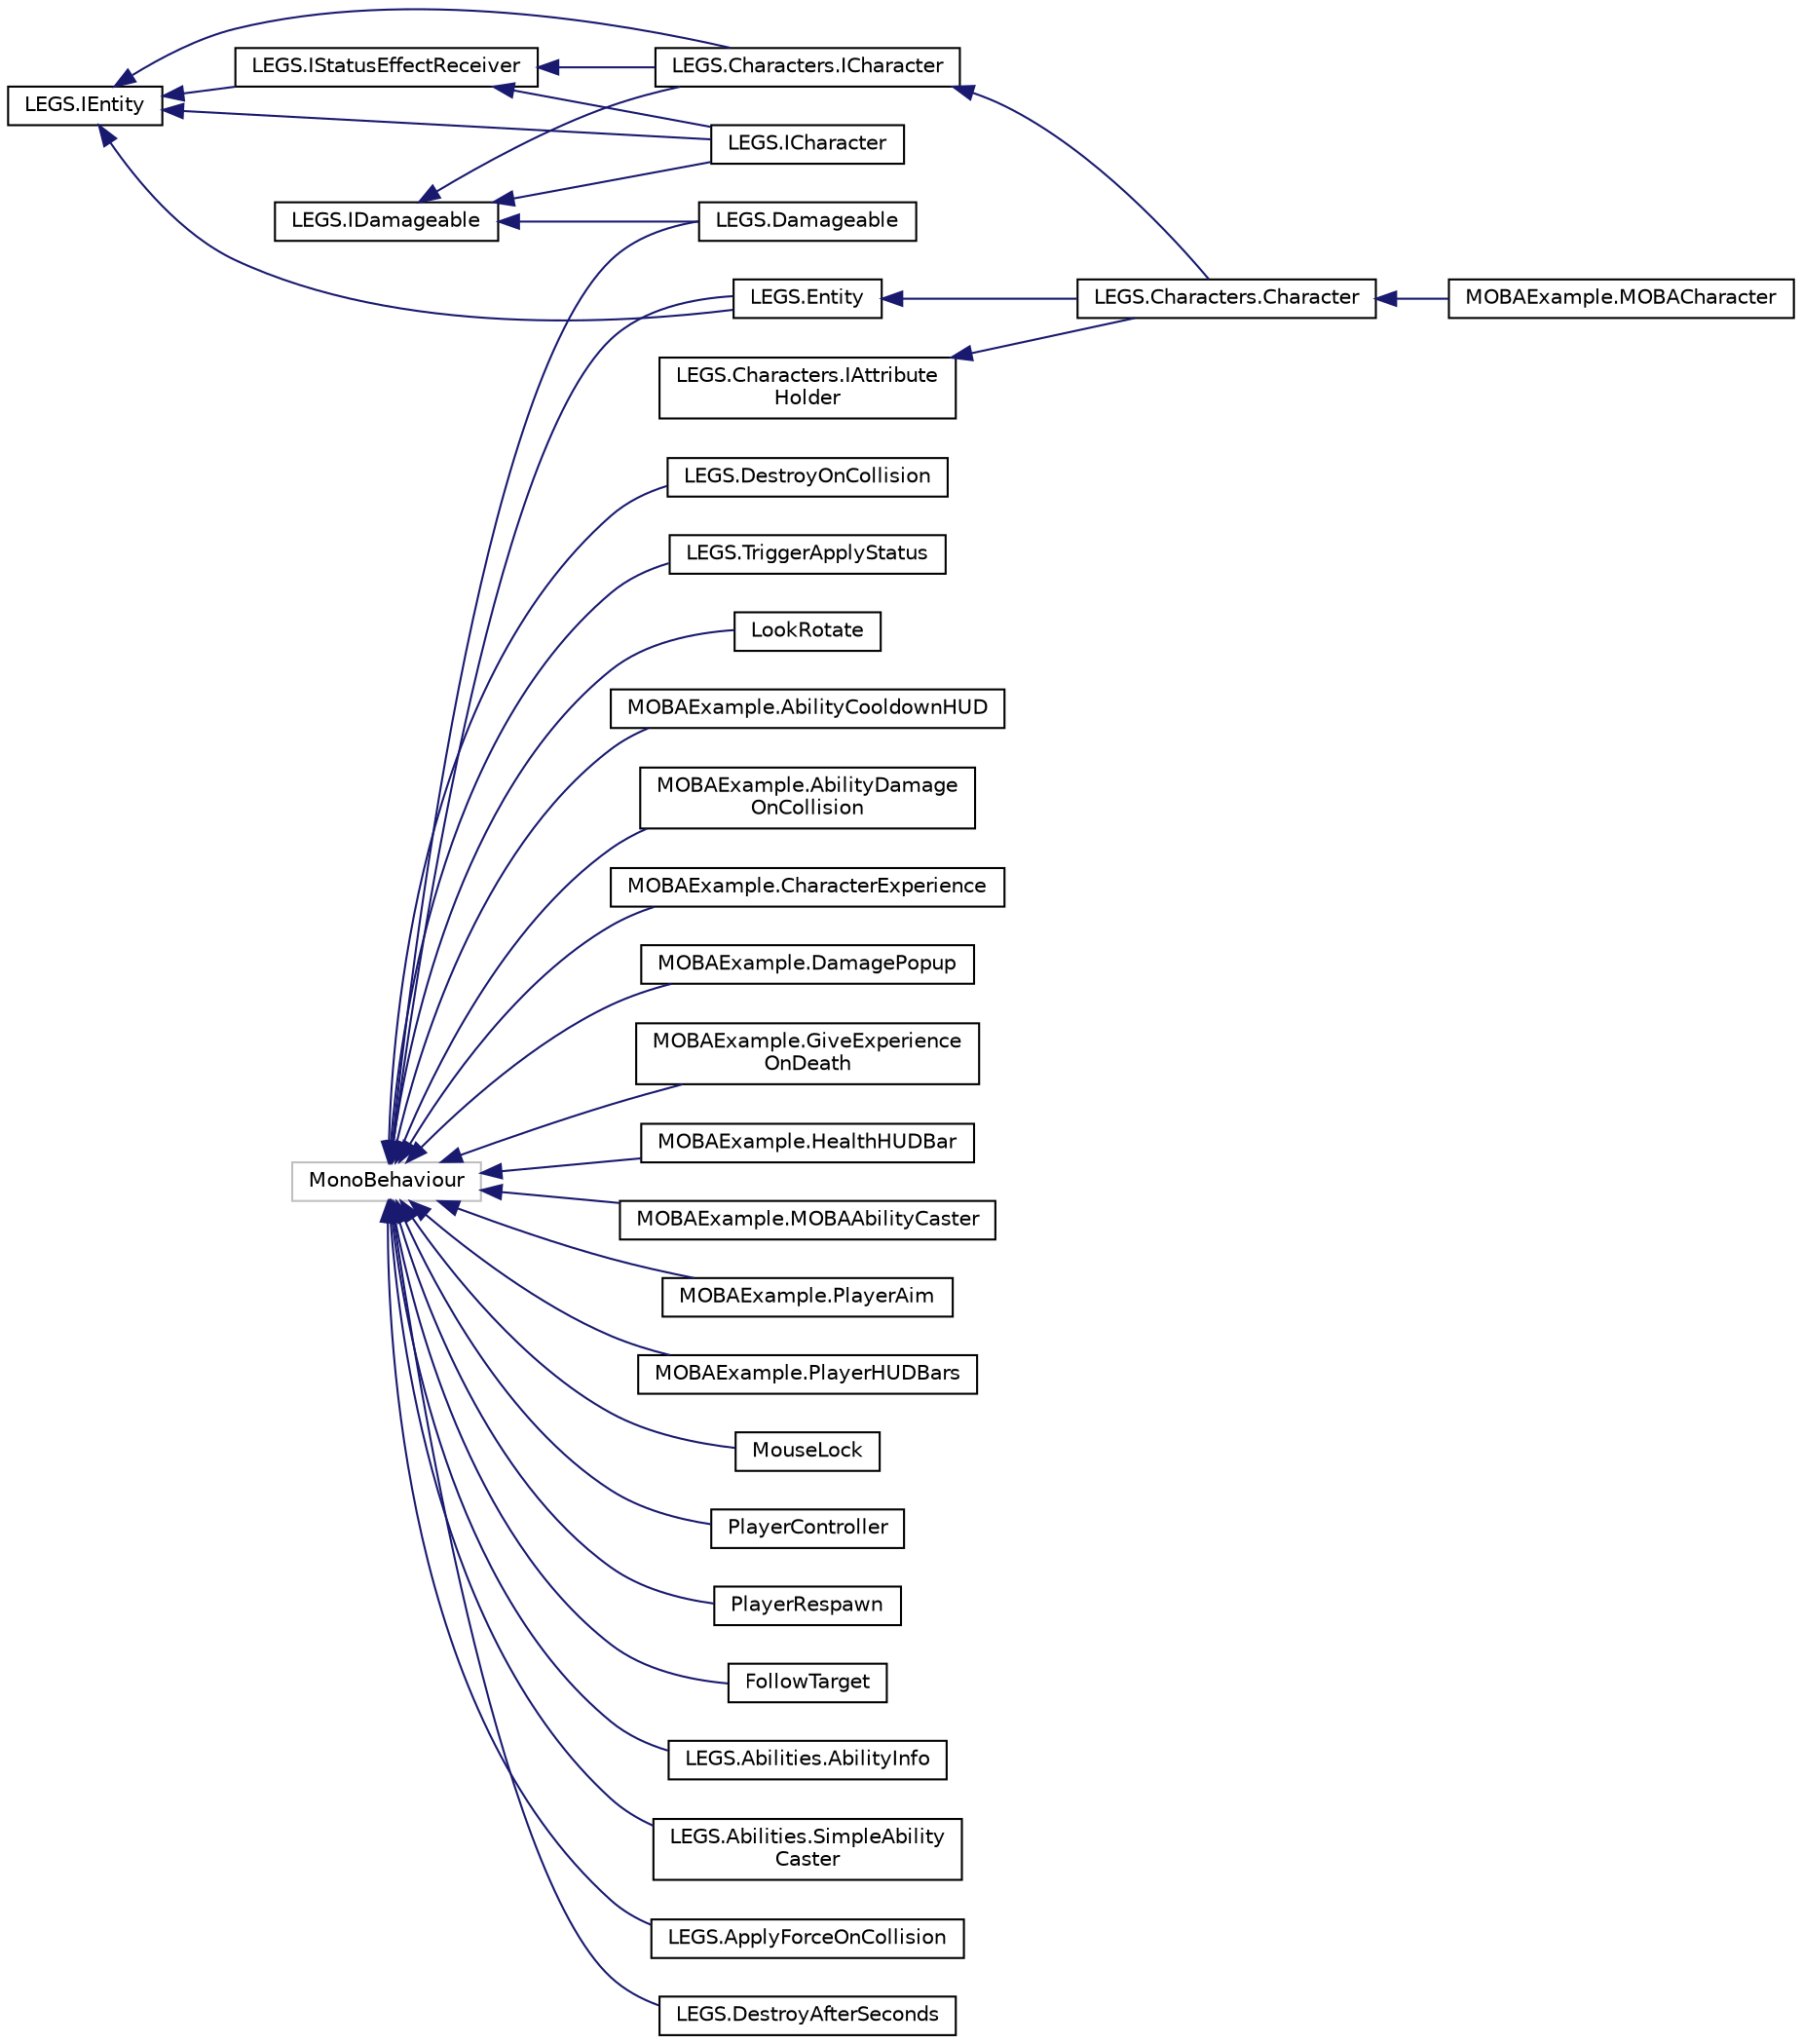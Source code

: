 digraph "Graphical Class Hierarchy"
{
 // LATEX_PDF_SIZE
  edge [fontname="Helvetica",fontsize="10",labelfontname="Helvetica",labelfontsize="10"];
  node [fontname="Helvetica",fontsize="10",shape=record];
  rankdir="LR";
  Node66 [label="LEGS.Characters.IAttribute\lHolder",height=0.2,width=0.4,color="black", fillcolor="white", style="filled",URL="$interfaceLEGS_1_1Characters_1_1IAttributeHolder.html",tooltip="Object that can have Attributes added & removed"];
  Node66 -> Node25 [dir="back",color="midnightblue",fontsize="10",style="solid",fontname="Helvetica"];
  Node25 [label="LEGS.Characters.Character",height=0.2,width=0.4,color="black", fillcolor="white", style="filled",URL="$classLEGS_1_1Characters_1_1Character.html",tooltip="Simple class for an ICharacter & IAttributeHolder implementation."];
  Node25 -> Node26 [dir="back",color="midnightblue",fontsize="10",style="solid",fontname="Helvetica"];
  Node26 [label="MOBAExample.MOBACharacter",height=0.2,width=0.4,color="black", fillcolor="white", style="filled",URL="$classMOBAExample_1_1MOBACharacter.html",tooltip=" "];
  Node62 [label="LEGS.IDamageable",height=0.2,width=0.4,color="black", fillcolor="white", style="filled",URL="$interfaceLEGS_1_1IDamageable.html",tooltip="Represents an object that has health and can receive damage"];
  Node62 -> Node59 [dir="back",color="midnightblue",fontsize="10",style="solid",fontname="Helvetica"];
  Node59 [label="LEGS.Characters.ICharacter",height=0.2,width=0.4,color="black", fillcolor="white", style="filled",URL="$interfaceLEGS_1_1Characters_1_1ICharacter.html",tooltip="For characters that can receive damage & status effects."];
  Node59 -> Node25 [dir="back",color="midnightblue",fontsize="10",style="solid",fontname="Helvetica"];
  Node62 -> Node21 [dir="back",color="midnightblue",fontsize="10",style="solid",fontname="Helvetica"];
  Node21 [label="LEGS.Damageable",height=0.2,width=0.4,color="black", fillcolor="white", style="filled",URL="$classLEGS_1_1Damageable.html",tooltip="Basic implementation of IDamageable"];
  Node62 -> Node60 [dir="back",color="midnightblue",fontsize="10",style="solid",fontname="Helvetica"];
  Node60 [label="LEGS.ICharacter",height=0.2,width=0.4,color="black", fillcolor="white", style="filled",URL="$interfaceLEGS_1_1ICharacter.html",tooltip="For characters that can receive damage & status effects."];
  Node58 [label="LEGS.IEntity",height=0.2,width=0.4,color="black", fillcolor="white", style="filled",URL="$interfaceLEGS_1_1IEntity.html",tooltip="Represents a LeGS object. This is the base type for most LeGS types."];
  Node58 -> Node59 [dir="back",color="midnightblue",fontsize="10",style="solid",fontname="Helvetica"];
  Node58 -> Node24 [dir="back",color="midnightblue",fontsize="10",style="solid",fontname="Helvetica"];
  Node24 [label="LEGS.Entity",height=0.2,width=0.4,color="black", fillcolor="white", style="filled",URL="$classLEGS_1_1Entity.html",tooltip="MonoBehaviour base implementation of an IEntity"];
  Node24 -> Node25 [dir="back",color="midnightblue",fontsize="10",style="solid",fontname="Helvetica"];
  Node58 -> Node60 [dir="back",color="midnightblue",fontsize="10",style="solid",fontname="Helvetica"];
  Node58 -> Node61 [dir="back",color="midnightblue",fontsize="10",style="solid",fontname="Helvetica"];
  Node61 [label="LEGS.IStatusEffectReceiver",height=0.2,width=0.4,color="black", fillcolor="white", style="filled",URL="$interfaceLEGS_1_1IStatusEffectReceiver.html",tooltip="An IEntity that can have IStatusEffects added and removed"];
  Node61 -> Node59 [dir="back",color="midnightblue",fontsize="10",style="solid",fontname="Helvetica"];
  Node61 -> Node60 [dir="back",color="midnightblue",fontsize="10",style="solid",fontname="Helvetica"];
  Node16 [label="MonoBehaviour",height=0.2,width=0.4,color="grey75", fillcolor="white", style="filled",tooltip=" "];
  Node16 -> Node0 [dir="back",color="midnightblue",fontsize="10",style="solid",fontname="Helvetica"];
  Node0 [label="FollowTarget",height=0.2,width=0.4,color="black", fillcolor="white", style="filled",URL="$classFollowTarget.html",tooltip=" "];
  Node16 -> Node18 [dir="back",color="midnightblue",fontsize="10",style="solid",fontname="Helvetica"];
  Node18 [label="LEGS.Abilities.AbilityInfo",height=0.2,width=0.4,color="black", fillcolor="white", style="filled",URL="$classLEGS_1_1Abilities_1_1AbilityInfo.html",tooltip="Intended to be added to GameObjects that have been cast from abilities. Helpful for projectile-based ..."];
  Node16 -> Node19 [dir="back",color="midnightblue",fontsize="10",style="solid",fontname="Helvetica"];
  Node19 [label="LEGS.Abilities.SimpleAbility\lCaster",height=0.2,width=0.4,color="black", fillcolor="white", style="filled",URL="$classLEGS_1_1Abilities_1_1SimpleAbilityCaster.html",tooltip="Basic class that activates an ability on keypress, with cooldown functionality"];
  Node16 -> Node20 [dir="back",color="midnightblue",fontsize="10",style="solid",fontname="Helvetica"];
  Node20 [label="LEGS.ApplyForceOnCollision",height=0.2,width=0.4,color="black", fillcolor="white", style="filled",URL="$classLEGS_1_1ApplyForceOnCollision.html",tooltip="Applies force to a Rigidbody upon collision"];
  Node16 -> Node21 [dir="back",color="midnightblue",fontsize="10",style="solid",fontname="Helvetica"];
  Node16 -> Node22 [dir="back",color="midnightblue",fontsize="10",style="solid",fontname="Helvetica"];
  Node22 [label="LEGS.DestroyAfterSeconds",height=0.2,width=0.4,color="black", fillcolor="white", style="filled",URL="$classLEGS_1_1DestroyAfterSeconds.html",tooltip="Destroys attached GameObject after m_Seconds"];
  Node16 -> Node23 [dir="back",color="midnightblue",fontsize="10",style="solid",fontname="Helvetica"];
  Node23 [label="LEGS.DestroyOnCollision",height=0.2,width=0.4,color="black", fillcolor="white", style="filled",URL="$classLEGS_1_1DestroyOnCollision.html",tooltip="Destroys attached GameObject on collision event."];
  Node16 -> Node24 [dir="back",color="midnightblue",fontsize="10",style="solid",fontname="Helvetica"];
  Node16 -> Node27 [dir="back",color="midnightblue",fontsize="10",style="solid",fontname="Helvetica"];
  Node27 [label="LEGS.TriggerApplyStatus",height=0.2,width=0.4,color="black", fillcolor="white", style="filled",URL="$classLEGS_1_1TriggerApplyStatus.html",tooltip="Applies a StatusEffect during trigger event(s)"];
  Node16 -> Node28 [dir="back",color="midnightblue",fontsize="10",style="solid",fontname="Helvetica"];
  Node28 [label="LookRotate",height=0.2,width=0.4,color="black", fillcolor="white", style="filled",URL="$classLookRotate.html",tooltip=" "];
  Node16 -> Node29 [dir="back",color="midnightblue",fontsize="10",style="solid",fontname="Helvetica"];
  Node29 [label="MOBAExample.AbilityCooldownHUD",height=0.2,width=0.4,color="black", fillcolor="white", style="filled",URL="$classMOBAExample_1_1AbilityCooldownHUD.html",tooltip=" "];
  Node16 -> Node30 [dir="back",color="midnightblue",fontsize="10",style="solid",fontname="Helvetica"];
  Node30 [label="MOBAExample.AbilityDamage\lOnCollision",height=0.2,width=0.4,color="black", fillcolor="white", style="filled",URL="$classMOBAExample_1_1AbilityDamageOnCollision.html",tooltip=" "];
  Node16 -> Node31 [dir="back",color="midnightblue",fontsize="10",style="solid",fontname="Helvetica"];
  Node31 [label="MOBAExample.CharacterExperience",height=0.2,width=0.4,color="black", fillcolor="white", style="filled",URL="$classMOBAExample_1_1CharacterExperience.html",tooltip=" "];
  Node16 -> Node32 [dir="back",color="midnightblue",fontsize="10",style="solid",fontname="Helvetica"];
  Node32 [label="MOBAExample.DamagePopup",height=0.2,width=0.4,color="black", fillcolor="white", style="filled",URL="$classMOBAExample_1_1DamagePopup.html",tooltip=" "];
  Node16 -> Node33 [dir="back",color="midnightblue",fontsize="10",style="solid",fontname="Helvetica"];
  Node33 [label="MOBAExample.GiveExperience\lOnDeath",height=0.2,width=0.4,color="black", fillcolor="white", style="filled",URL="$classMOBAExample_1_1GiveExperienceOnDeath.html",tooltip=" "];
  Node16 -> Node34 [dir="back",color="midnightblue",fontsize="10",style="solid",fontname="Helvetica"];
  Node34 [label="MOBAExample.HealthHUDBar",height=0.2,width=0.4,color="black", fillcolor="white", style="filled",URL="$classMOBAExample_1_1HealthHUDBar.html",tooltip=" "];
  Node16 -> Node35 [dir="back",color="midnightblue",fontsize="10",style="solid",fontname="Helvetica"];
  Node35 [label="MOBAExample.MOBAAbilityCaster",height=0.2,width=0.4,color="black", fillcolor="white", style="filled",URL="$classMOBAExample_1_1MOBAAbilityCaster.html",tooltip=" "];
  Node16 -> Node36 [dir="back",color="midnightblue",fontsize="10",style="solid",fontname="Helvetica"];
  Node36 [label="MOBAExample.PlayerAim",height=0.2,width=0.4,color="black", fillcolor="white", style="filled",URL="$classMOBAExample_1_1PlayerAim.html",tooltip=" "];
  Node16 -> Node37 [dir="back",color="midnightblue",fontsize="10",style="solid",fontname="Helvetica"];
  Node37 [label="MOBAExample.PlayerHUDBars",height=0.2,width=0.4,color="black", fillcolor="white", style="filled",URL="$classMOBAExample_1_1PlayerHUDBars.html",tooltip=" "];
  Node16 -> Node38 [dir="back",color="midnightblue",fontsize="10",style="solid",fontname="Helvetica"];
  Node38 [label="MouseLock",height=0.2,width=0.4,color="black", fillcolor="white", style="filled",URL="$classMouseLock.html",tooltip=" "];
  Node16 -> Node39 [dir="back",color="midnightblue",fontsize="10",style="solid",fontname="Helvetica"];
  Node39 [label="PlayerController",height=0.2,width=0.4,color="black", fillcolor="white", style="filled",URL="$classPlayerController.html",tooltip=" "];
  Node16 -> Node40 [dir="back",color="midnightblue",fontsize="10",style="solid",fontname="Helvetica"];
  Node40 [label="PlayerRespawn",height=0.2,width=0.4,color="black", fillcolor="white", style="filled",URL="$classPlayerRespawn.html",tooltip=" "];
}
